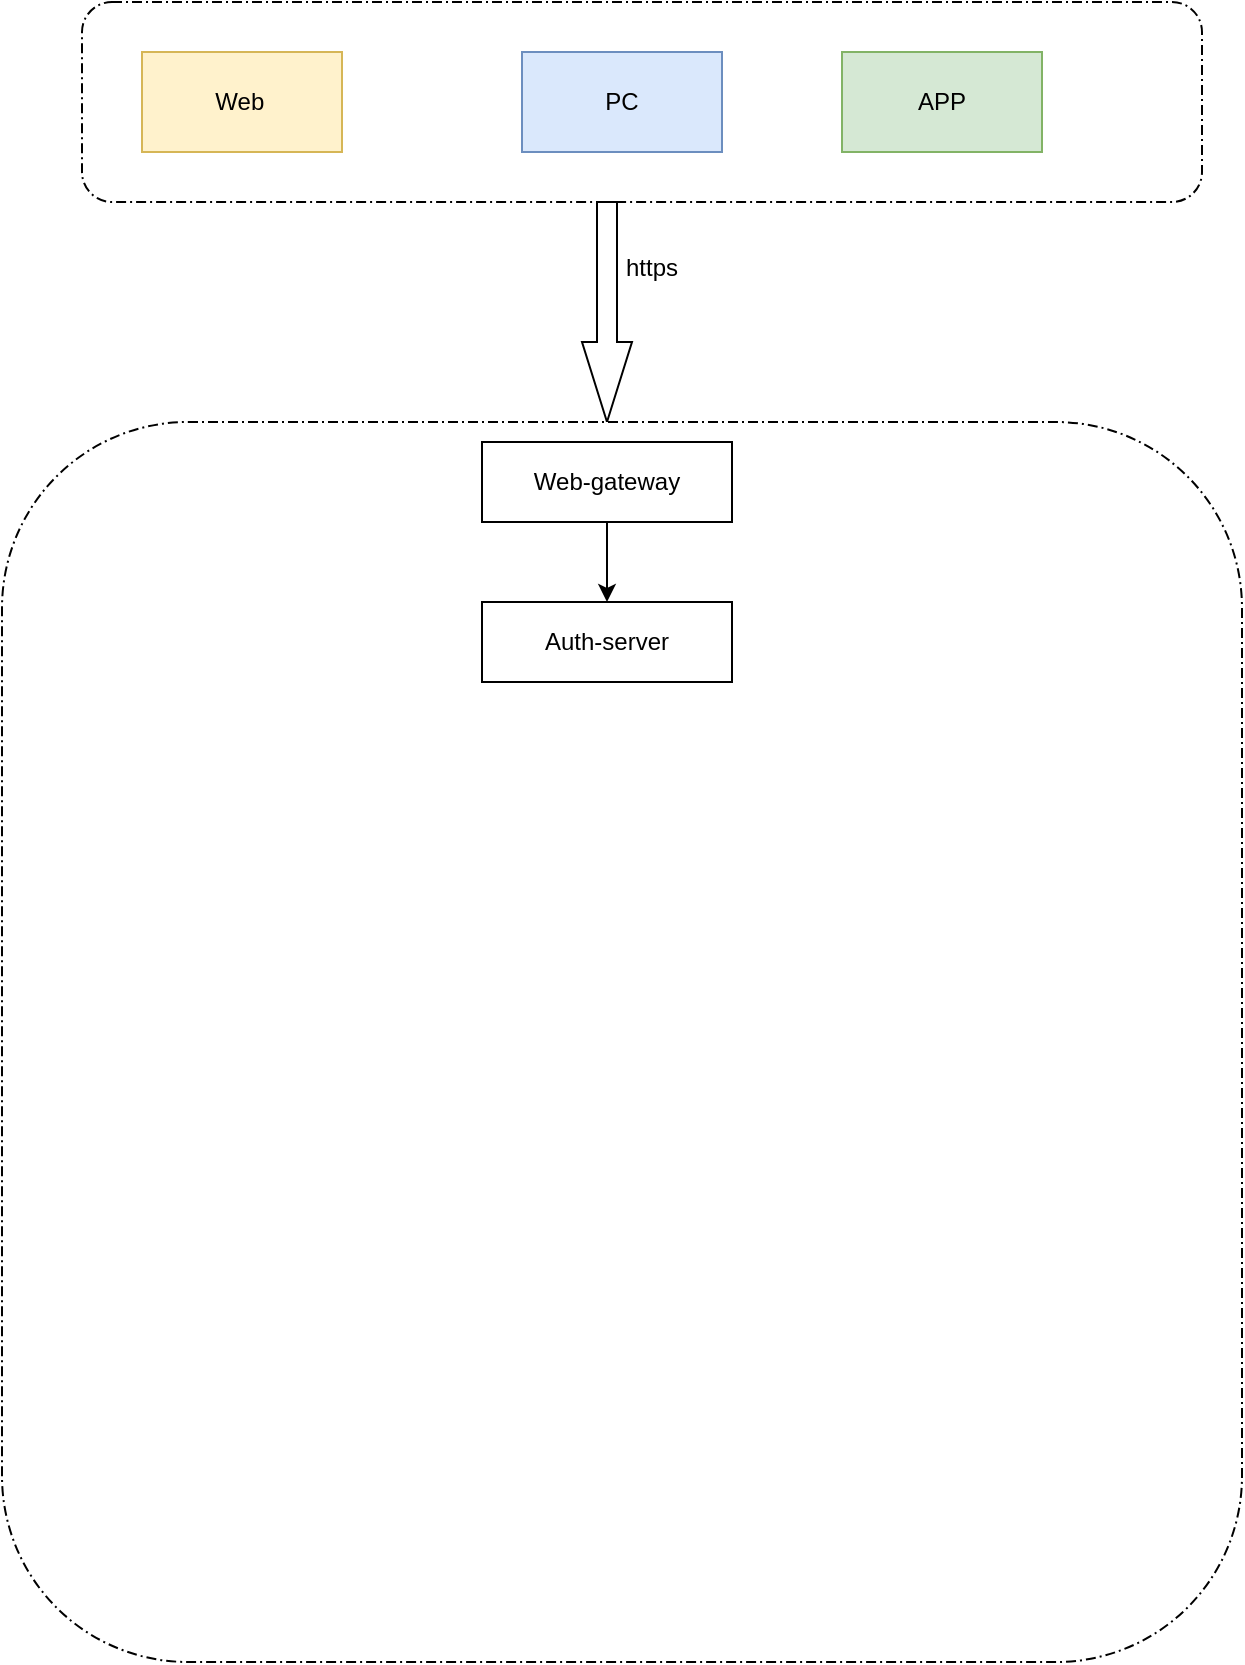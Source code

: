<mxfile version="25.0.3">
  <diagram name="Page-1" id="e7e014a7-5840-1c2e-5031-d8a46d1fe8dd">
    <mxGraphModel dx="1050" dy="530" grid="1" gridSize="10" guides="1" tooltips="1" connect="1" arrows="1" fold="1" page="1" pageScale="1" pageWidth="1169" pageHeight="826" background="none" math="0" shadow="0">
      <root>
        <mxCell id="0" />
        <mxCell id="1" parent="0" />
        <mxCell id="9wH98GNse-QUe83l21Sy-59" value="" style="points=[[0.25,0,0],[0.5,0,0],[0.75,0,0],[1,0.25,0],[1,0.5,0],[1,0.75,0],[0.75,1,0],[0.5,1,0],[0.25,1,0],[0,0.75,0],[0,0.5,0],[0,0.25,0]];rounded=1;dashed=1;dashPattern=5 2 1 2;labelPosition=center;verticalLabelPosition=middle;align=center;verticalAlign=middle;fontSize=8;html=1;whiteSpace=wrap;" vertex="1" parent="1">
          <mxGeometry x="340" y="290" width="560" height="100" as="geometry" />
        </mxCell>
        <mxCell id="9wH98GNse-QUe83l21Sy-60" value="Web&lt;span style=&quot;white-space: pre;&quot;&gt;&#x9;&lt;/span&gt;" style="html=1;dashed=0;whiteSpace=wrap;fillColor=#fff2cc;strokeColor=#d6b656;" vertex="1" parent="1">
          <mxGeometry x="370" y="315" width="100" height="50" as="geometry" />
        </mxCell>
        <mxCell id="9wH98GNse-QUe83l21Sy-61" value="PC" style="html=1;dashed=0;whiteSpace=wrap;fillColor=#dae8fc;strokeColor=#6c8ebf;" vertex="1" parent="1">
          <mxGeometry x="560" y="315" width="100" height="50" as="geometry" />
        </mxCell>
        <mxCell id="9wH98GNse-QUe83l21Sy-62" value="APP" style="html=1;dashed=0;whiteSpace=wrap;fillColor=#d5e8d4;strokeColor=#82b366;" vertex="1" parent="1">
          <mxGeometry x="720" y="315" width="100" height="50" as="geometry" />
        </mxCell>
        <mxCell id="9wH98GNse-QUe83l21Sy-63" value="" style="html=1;shadow=0;dashed=0;align=center;verticalAlign=middle;shape=mxgraph.arrows2.arrow;dy=0.6;dx=40;direction=south;notch=0;" vertex="1" parent="1">
          <mxGeometry x="590" y="390" width="25" height="110" as="geometry" />
        </mxCell>
        <mxCell id="9wH98GNse-QUe83l21Sy-65" value="" style="points=[[0.25,0,0],[0.5,0,0],[0.75,0,0],[1,0.25,0],[1,0.5,0],[1,0.75,0],[0.75,1,0],[0.5,1,0],[0.25,1,0],[0,0.75,0],[0,0.5,0],[0,0.25,0]];rounded=1;dashed=1;dashPattern=5 2 1 2;labelPosition=center;verticalLabelPosition=middle;align=center;verticalAlign=middle;fontSize=8;html=1;whiteSpace=wrap;" vertex="1" parent="1">
          <mxGeometry x="300" y="500" width="620" height="620" as="geometry" />
        </mxCell>
        <mxCell id="9wH98GNse-QUe83l21Sy-68" value="" style="edgeStyle=orthogonalEdgeStyle;rounded=0;orthogonalLoop=1;jettySize=auto;html=1;" edge="1" parent="1" source="9wH98GNse-QUe83l21Sy-66" target="9wH98GNse-QUe83l21Sy-67">
          <mxGeometry relative="1" as="geometry" />
        </mxCell>
        <mxCell id="9wH98GNse-QUe83l21Sy-66" value="Web-gateway" style="rounded=0;whiteSpace=wrap;html=1;" vertex="1" parent="1">
          <mxGeometry x="540" y="510" width="125" height="40" as="geometry" />
        </mxCell>
        <mxCell id="9wH98GNse-QUe83l21Sy-67" value="Auth-server" style="rounded=0;whiteSpace=wrap;html=1;" vertex="1" parent="1">
          <mxGeometry x="540" y="590" width="125" height="40" as="geometry" />
        </mxCell>
        <UserObject label="https" placeholders="1" name="Variable" id="9wH98GNse-QUe83l21Sy-73">
          <mxCell style="text;html=1;strokeColor=none;fillColor=none;align=center;verticalAlign=middle;whiteSpace=wrap;overflow=hidden;" vertex="1" parent="1">
            <mxGeometry x="585" y="413" width="80" height="20" as="geometry" />
          </mxCell>
        </UserObject>
      </root>
    </mxGraphModel>
  </diagram>
</mxfile>
